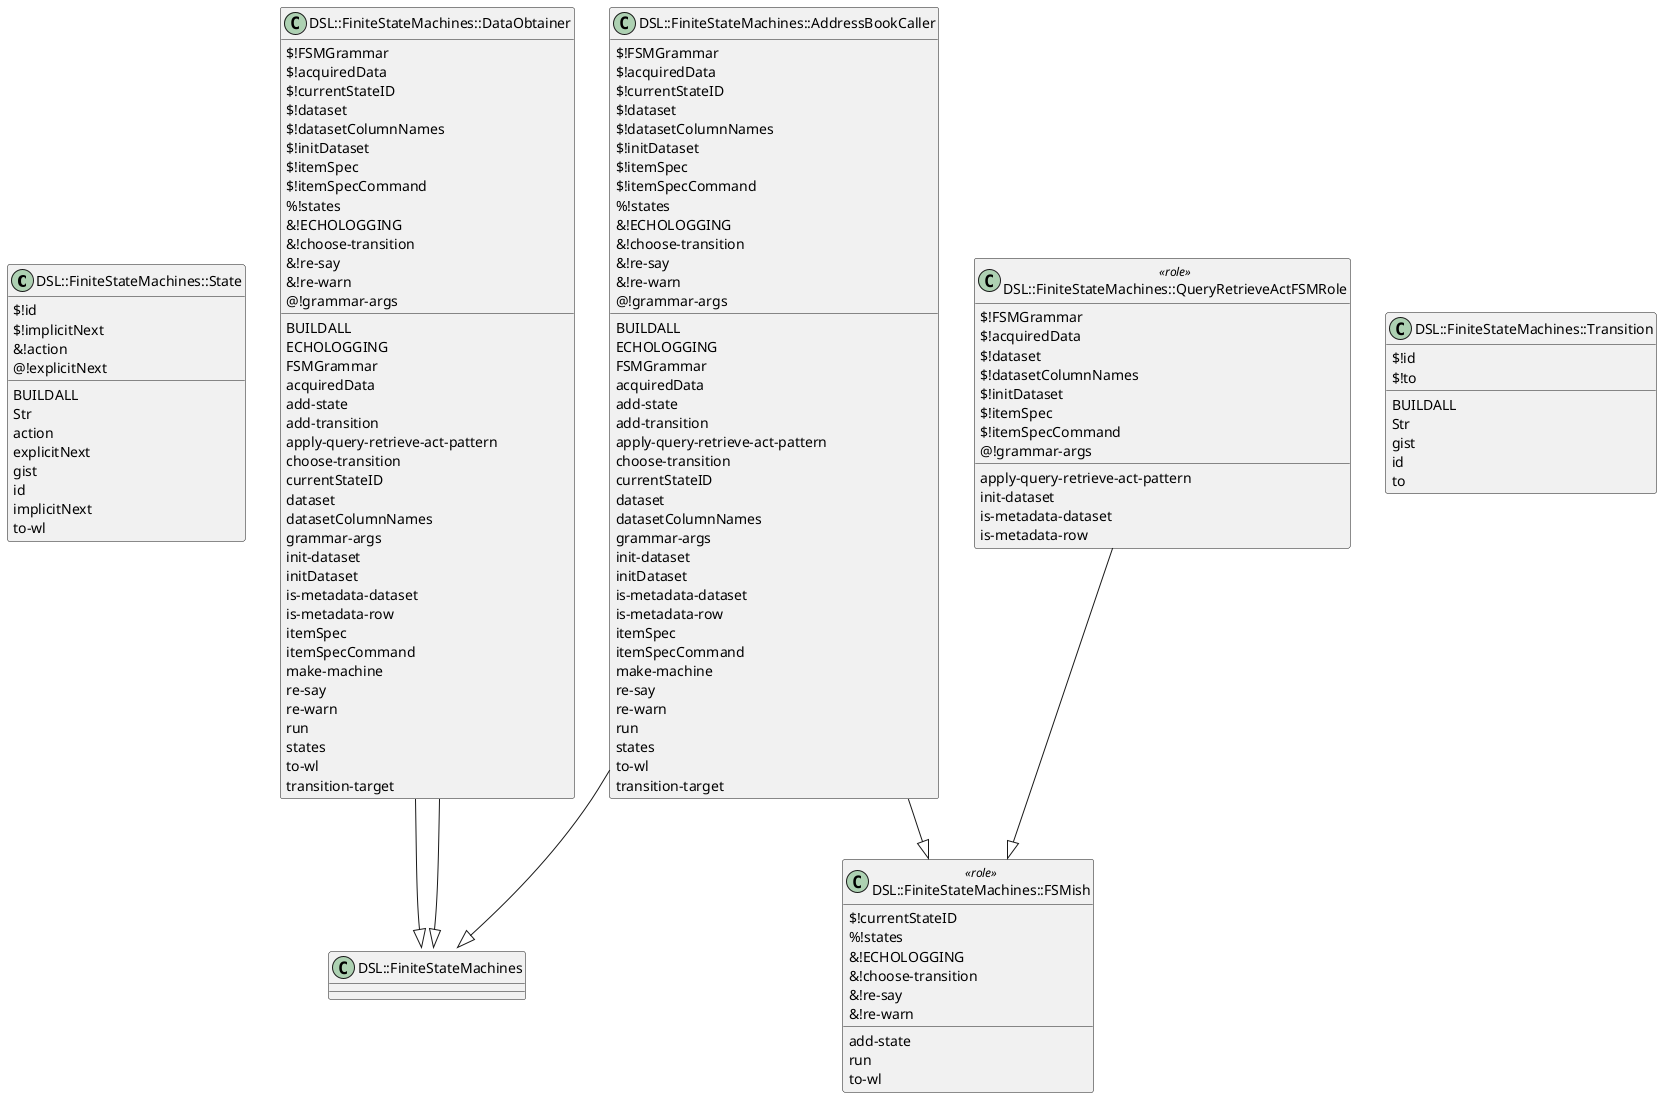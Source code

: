 @startuml
class DSL::FiniteStateMachines::State  {
  {field} $!id
  {field} $!implicitNext
  {field} &!action
  {field} @!explicitNext
  {method} BUILDALL
  {method} Str
  {method} action
  {method} explicitNext
  {method} gist
  {method} id
  {method} implicitNext
  {method} to-wl
}


class DSL::FiniteStateMachines::DataObtainer  {
  {field} $!FSMGrammar
  {field} $!acquiredData
  {field} $!currentStateID
  {field} $!dataset
  {field} $!datasetColumnNames
  {field} $!initDataset
  {field} $!itemSpec
  {field} $!itemSpecCommand
  {field} %!states
  {field} &!ECHOLOGGING
  {field} &!choose-transition
  {field} &!re-say
  {field} &!re-warn
  {field} @!grammar-args
  {method} BUILDALL
  {method} ECHOLOGGING
  {method} FSMGrammar
  {method} acquiredData
  {method} add-state
  {method} add-transition
  {method} apply-query-retrieve-act-pattern
  {method} choose-transition
  {method} currentStateID
  {method} dataset
  {method} datasetColumnNames
  {method} grammar-args
  {method} init-dataset
  {method} initDataset
  {method} is-metadata-dataset
  {method} is-metadata-row
  {method} itemSpec
  {method} itemSpecCommand
  {method} make-machine
  {method} re-say
  {method} re-warn
  {method} run
  {method} states
  {method} to-wl
  {method} transition-target
}
DSL::FiniteStateMachines::DataObtainer --|> DSL::FiniteStateMachines::FSMish
DSL::FiniteStateMachines::DataObtainer --|> DSL::FiniteStateMachines::QueryRetrieveActFSMRole


class DSL::FiniteStateMachines::FSMish <<role>> {
  {field} $!currentStateID
  {field} %!states
  {field} &!ECHOLOGGING
  {field} &!choose-transition
  {field} &!re-say
  {field} &!re-warn
  {method} add-state
  {method} run
  {method} to-wl
}


class DSL::FiniteStateMachines::AddressBookCaller  {
  {field} $!FSMGrammar
  {field} $!acquiredData
  {field} $!currentStateID
  {field} $!dataset
  {field} $!datasetColumnNames
  {field} $!initDataset
  {field} $!itemSpec
  {field} $!itemSpecCommand
  {field} %!states
  {field} &!ECHOLOGGING
  {field} &!choose-transition
  {field} &!re-say
  {field} &!re-warn
  {field} @!grammar-args
  {method} BUILDALL
  {method} ECHOLOGGING
  {method} FSMGrammar
  {method} acquiredData
  {method} add-state
  {method} add-transition
  {method} apply-query-retrieve-act-pattern
  {method} choose-transition
  {method} currentStateID
  {method} dataset
  {method} datasetColumnNames
  {method} grammar-args
  {method} init-dataset
  {method} initDataset
  {method} is-metadata-dataset
  {method} is-metadata-row
  {method} itemSpec
  {method} itemSpecCommand
  {method} make-machine
  {method} re-say
  {method} re-warn
  {method} run
  {method} states
  {method} to-wl
  {method} transition-target
}
DSL::FiniteStateMachines::AddressBookCaller --|> DSL::FiniteStateMachines::FSMish
DSL::FiniteStateMachines::AddressBookCaller --|> DSL::FiniteStateMachines::QueryRetrieveActFSMRole


class DSL::FiniteStateMachines::QueryRetrieveActFSMRole <<role>> {
  {field} $!FSMGrammar
  {field} $!acquiredData
  {field} $!dataset
  {field} $!datasetColumnNames
  {field} $!initDataset
  {field} $!itemSpec
  {field} $!itemSpecCommand
  {field} @!grammar-args
  {method} apply-query-retrieve-act-pattern
  {method} init-dataset
  {method} is-metadata-dataset
  {method} is-metadata-row
}
DSL::FiniteStateMachines::QueryRetrieveActFSMRole --|> DSL::FiniteStateMachines::FSMish


class DSL::FiniteStateMachines::Transition  {
  {field} $!id
  {field} $!to
  {method} BUILDALL
  {method} Str
  {method} gist
  {method} id
  {method} to
}


@enduml
